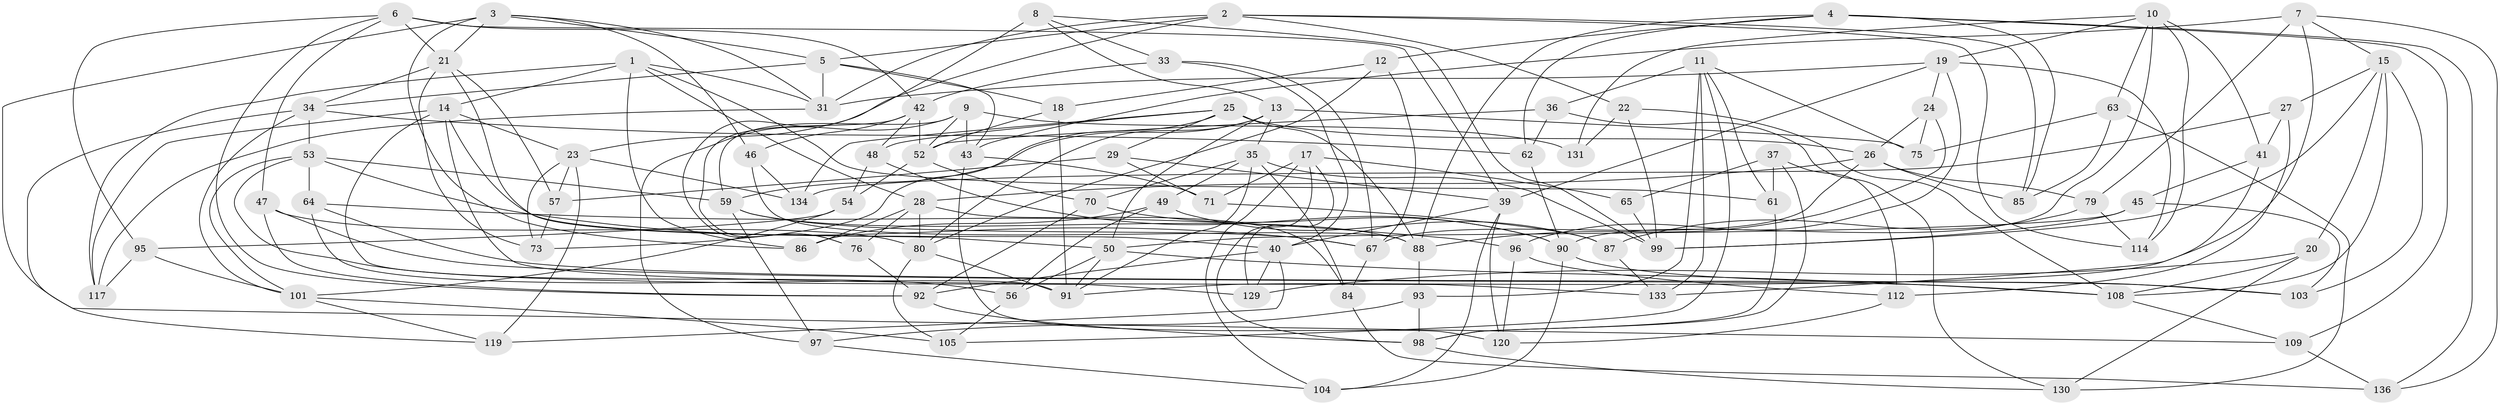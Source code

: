 // Generated by graph-tools (version 1.1) at 2025/52/02/27/25 19:52:29]
// undirected, 95 vertices, 228 edges
graph export_dot {
graph [start="1"]
  node [color=gray90,style=filled];
  1 [super="+89"];
  2 [super="+44"];
  3 [super="+111"];
  4 [super="+110"];
  5 [super="+121"];
  6 [super="+124"];
  7 [super="+122"];
  8;
  9 [super="+81"];
  10 [super="+16"];
  11 [super="+123"];
  12;
  13 [super="+51"];
  14 [super="+30"];
  15 [super="+77"];
  17 [super="+135"];
  18;
  19 [super="+74"];
  20;
  21 [super="+55"];
  22;
  23 [super="+60"];
  24;
  25 [super="+32"];
  26 [super="+38"];
  27;
  28 [super="+82"];
  29;
  31 [super="+107"];
  33;
  34 [super="+58"];
  35 [super="+68"];
  36;
  37;
  39 [super="+132"];
  40 [super="+72"];
  41;
  42 [super="+78"];
  43 [super="+83"];
  45;
  46;
  47;
  48;
  49;
  50 [super="+128"];
  52 [super="+69"];
  53 [super="+66"];
  54;
  56;
  57;
  59 [super="+102"];
  61;
  62;
  63;
  64;
  65;
  67 [super="+115"];
  70;
  71;
  73;
  75;
  76;
  79;
  80 [super="+94"];
  84;
  85;
  86;
  87;
  88 [super="+118"];
  90 [super="+125"];
  91 [super="+113"];
  92 [super="+100"];
  93;
  95;
  96;
  97;
  98 [super="+126"];
  99 [super="+127"];
  101 [super="+106"];
  103;
  104;
  105;
  108 [super="+116"];
  109;
  112;
  114;
  117;
  119;
  120;
  129;
  130;
  131;
  133;
  134;
  136;
  1 -- 61;
  1 -- 86;
  1 -- 28;
  1 -- 117;
  1 -- 31;
  1 -- 14;
  2 -- 31;
  2 -- 23;
  2 -- 114;
  2 -- 85;
  2 -- 5;
  2 -- 22;
  3 -- 86;
  3 -- 109;
  3 -- 5;
  3 -- 21;
  3 -- 46;
  3 -- 31;
  4 -- 85;
  4 -- 12;
  4 -- 109;
  4 -- 136;
  4 -- 62;
  4 -- 88;
  5 -- 18;
  5 -- 31;
  5 -- 34;
  5 -- 43;
  6 -- 95;
  6 -- 92;
  6 -- 42;
  6 -- 39;
  6 -- 47;
  6 -- 21;
  7 -- 43 [weight=2];
  7 -- 136;
  7 -- 15;
  7 -- 79;
  7 -- 91;
  8 -- 76;
  8 -- 33;
  8 -- 99;
  8 -- 13;
  9 -- 131 [weight=2];
  9 -- 52;
  9 -- 59;
  9 -- 97;
  9 -- 43;
  10 -- 63;
  10 -- 114;
  10 -- 41;
  10 -- 19;
  10 -- 131;
  10 -- 90;
  11 -- 61;
  11 -- 36;
  11 -- 133;
  11 -- 105;
  11 -- 75;
  11 -- 93;
  12 -- 67;
  12 -- 18;
  12 -- 80;
  13 -- 50;
  13 -- 35;
  13 -- 75;
  13 -- 59;
  13 -- 80;
  14 -- 117;
  14 -- 40;
  14 -- 129;
  14 -- 133;
  14 -- 23;
  15 -- 27;
  15 -- 20;
  15 -- 108;
  15 -- 99;
  15 -- 103;
  17 -- 104;
  17 -- 65 [weight=2];
  17 -- 71;
  17 -- 98;
  17 -- 129;
  18 -- 52;
  18 -- 91;
  19 -- 96;
  19 -- 24;
  19 -- 114;
  19 -- 39;
  19 -- 31;
  20 -- 130;
  20 -- 129;
  20 -- 108;
  21 -- 57;
  21 -- 73;
  21 -- 34;
  21 -- 50;
  22 -- 131;
  22 -- 99;
  22 -- 108;
  23 -- 57;
  23 -- 73;
  23 -- 119;
  23 -- 134;
  24 -- 26;
  24 -- 88;
  24 -- 75;
  25 -- 29;
  25 -- 88;
  25 -- 26;
  25 -- 48;
  25 -- 134;
  25 -- 73;
  26 -- 28;
  26 -- 79;
  26 -- 67;
  26 -- 85;
  27 -- 112;
  27 -- 134;
  27 -- 41;
  28 -- 76;
  28 -- 86;
  28 -- 84;
  28 -- 80;
  29 -- 57;
  29 -- 71;
  29 -- 39;
  31 -- 117;
  33 -- 67;
  33 -- 40;
  33 -- 42;
  34 -- 119;
  34 -- 53;
  34 -- 62;
  34 -- 101;
  35 -- 70;
  35 -- 91;
  35 -- 49;
  35 -- 99;
  35 -- 84;
  36 -- 130;
  36 -- 52;
  36 -- 62;
  37 -- 65;
  37 -- 112;
  37 -- 61;
  37 -- 98;
  39 -- 104;
  39 -- 40;
  39 -- 120;
  40 -- 119;
  40 -- 129;
  40 -- 92;
  41 -- 133;
  41 -- 45;
  42 -- 52;
  42 -- 46;
  42 -- 48;
  42 -- 76;
  43 -- 120;
  43 -- 71;
  45 -- 103;
  45 -- 99;
  45 -- 50;
  46 -- 134;
  46 -- 88;
  47 -- 108;
  47 -- 80;
  47 -- 92;
  48 -- 90;
  48 -- 54;
  49 -- 86;
  49 -- 56;
  49 -- 87;
  50 -- 56;
  50 -- 91;
  50 -- 108;
  52 -- 54;
  52 -- 70;
  53 -- 64;
  53 -- 101;
  53 -- 56;
  53 -- 67;
  53 -- 59;
  54 -- 101;
  54 -- 95;
  56 -- 105;
  57 -- 73;
  59 -- 97;
  59 -- 67;
  59 -- 88;
  61 -- 98;
  62 -- 90;
  63 -- 75;
  63 -- 130;
  63 -- 85;
  64 -- 103;
  64 -- 96;
  64 -- 91;
  65 -- 99;
  67 -- 84;
  70 -- 90;
  70 -- 92;
  71 -- 87;
  76 -- 92;
  79 -- 87;
  79 -- 114;
  80 -- 105;
  80 -- 91;
  84 -- 136;
  87 -- 133;
  88 -- 93;
  90 -- 104;
  90 -- 103;
  92 -- 98;
  93 -- 98;
  93 -- 97;
  95 -- 117;
  95 -- 101;
  96 -- 112;
  96 -- 120;
  97 -- 104;
  98 -- 130;
  101 -- 105;
  101 -- 119;
  108 -- 109;
  109 -- 136;
  112 -- 120;
}
